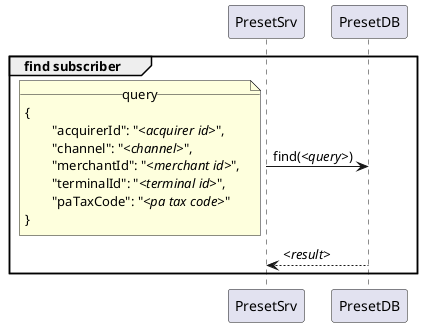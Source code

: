 @startuml
group find subscriber
	PresetSrv -> PresetDB : find(//<query>//)
		note left
			__query__
			{
				"acquirerId": "//<acquirer id>//",
				"channel": "//<channel>//",
				"merchantId": "//<merchant id>//",
				"terminalId": "//<terminal id>//",
				"paTaxCode": "//<pa tax code>//"
			}
		end note
	
	
	PresetDB --> PresetSrv : //<result>//
end
@enduml